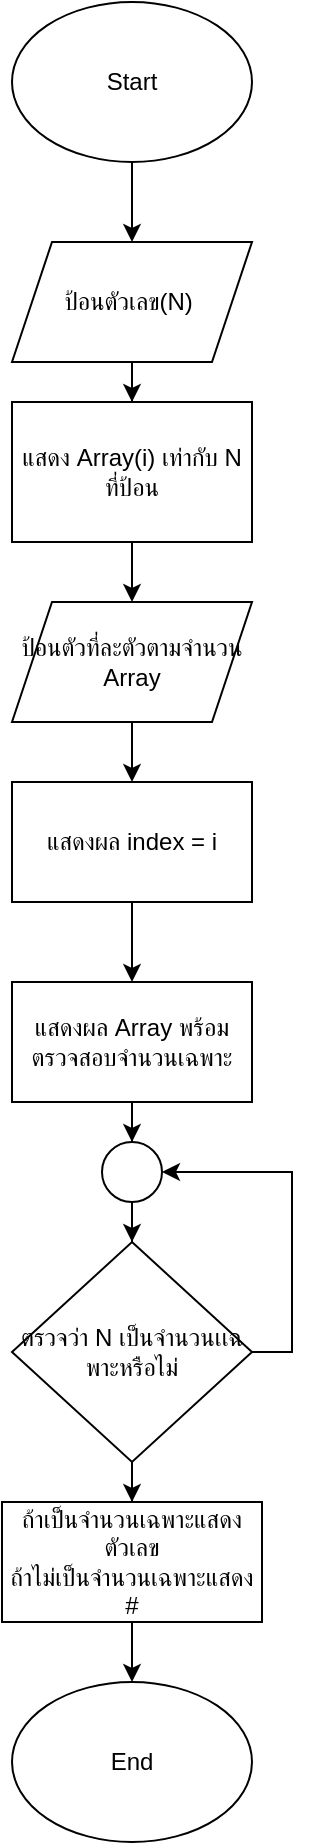 <mxfile version="28.2.3">
  <diagram name="Page-1" id="yErN5v8po-oCLoNZsI77">
    <mxGraphModel dx="1426" dy="777" grid="1" gridSize="10" guides="1" tooltips="1" connect="1" arrows="1" fold="1" page="1" pageScale="1" pageWidth="827" pageHeight="1169" math="0" shadow="0">
      <root>
        <mxCell id="0" />
        <mxCell id="1" parent="0" />
        <mxCell id="i_ZI4BL8TgBDiFZIhyjH-7" value="" style="edgeStyle=orthogonalEdgeStyle;rounded=0;orthogonalLoop=1;jettySize=auto;html=1;entryX=0.5;entryY=0;entryDx=0;entryDy=0;" edge="1" parent="1" source="i_ZI4BL8TgBDiFZIhyjH-1" target="i_ZI4BL8TgBDiFZIhyjH-5">
          <mxGeometry relative="1" as="geometry">
            <mxPoint x="390" y="190" as="targetPoint" />
          </mxGeometry>
        </mxCell>
        <mxCell id="i_ZI4BL8TgBDiFZIhyjH-1" value="Start" style="ellipse;whiteSpace=wrap;html=1;" vertex="1" parent="1">
          <mxGeometry x="330" y="80" width="120" height="80" as="geometry" />
        </mxCell>
        <mxCell id="i_ZI4BL8TgBDiFZIhyjH-2" value="End" style="ellipse;whiteSpace=wrap;html=1;" vertex="1" parent="1">
          <mxGeometry x="330" y="920" width="120" height="80" as="geometry" />
        </mxCell>
        <mxCell id="i_ZI4BL8TgBDiFZIhyjH-13" value="" style="edgeStyle=orthogonalEdgeStyle;rounded=0;orthogonalLoop=1;jettySize=auto;html=1;" edge="1" parent="1" source="i_ZI4BL8TgBDiFZIhyjH-3" target="i_ZI4BL8TgBDiFZIhyjH-11">
          <mxGeometry relative="1" as="geometry" />
        </mxCell>
        <mxCell id="i_ZI4BL8TgBDiFZIhyjH-3" value="แสดง Array(i) เท่ากับ N ที่ป้อน" style="rounded=0;whiteSpace=wrap;html=1;" vertex="1" parent="1">
          <mxGeometry x="330" y="280" width="120" height="70" as="geometry" />
        </mxCell>
        <mxCell id="i_ZI4BL8TgBDiFZIhyjH-10" value="" style="edgeStyle=orthogonalEdgeStyle;rounded=0;orthogonalLoop=1;jettySize=auto;html=1;" edge="1" parent="1" source="i_ZI4BL8TgBDiFZIhyjH-5" target="i_ZI4BL8TgBDiFZIhyjH-3">
          <mxGeometry relative="1" as="geometry" />
        </mxCell>
        <mxCell id="i_ZI4BL8TgBDiFZIhyjH-5" value="ป้อนตัวเลข(N)&amp;nbsp;" style="shape=parallelogram;perimeter=parallelogramPerimeter;whiteSpace=wrap;html=1;fixedSize=1;" vertex="1" parent="1">
          <mxGeometry x="330" y="200" width="120" height="60" as="geometry" />
        </mxCell>
        <mxCell id="i_ZI4BL8TgBDiFZIhyjH-19" style="edgeStyle=orthogonalEdgeStyle;rounded=0;orthogonalLoop=1;jettySize=auto;html=1;entryX=1;entryY=0.5;entryDx=0;entryDy=0;" edge="1" parent="1" source="i_ZI4BL8TgBDiFZIhyjH-6" target="i_ZI4BL8TgBDiFZIhyjH-16">
          <mxGeometry relative="1" as="geometry">
            <Array as="points">
              <mxPoint x="470" y="755" />
              <mxPoint x="470" y="665" />
            </Array>
          </mxGeometry>
        </mxCell>
        <mxCell id="i_ZI4BL8TgBDiFZIhyjH-28" value="" style="edgeStyle=orthogonalEdgeStyle;rounded=0;orthogonalLoop=1;jettySize=auto;html=1;" edge="1" parent="1" source="i_ZI4BL8TgBDiFZIhyjH-6" target="i_ZI4BL8TgBDiFZIhyjH-22">
          <mxGeometry relative="1" as="geometry" />
        </mxCell>
        <mxCell id="i_ZI4BL8TgBDiFZIhyjH-6" value="ตรวจว่า N เป็นจำนวนเเฉพาะหรือไม่" style="rhombus;whiteSpace=wrap;html=1;" vertex="1" parent="1">
          <mxGeometry x="330" y="700" width="120" height="110" as="geometry" />
        </mxCell>
        <mxCell id="i_ZI4BL8TgBDiFZIhyjH-12" value="" style="edgeStyle=orthogonalEdgeStyle;rounded=0;orthogonalLoop=1;jettySize=auto;html=1;" edge="1" parent="1" source="i_ZI4BL8TgBDiFZIhyjH-16" target="i_ZI4BL8TgBDiFZIhyjH-6">
          <mxGeometry relative="1" as="geometry" />
        </mxCell>
        <mxCell id="i_ZI4BL8TgBDiFZIhyjH-26" value="" style="edgeStyle=orthogonalEdgeStyle;rounded=0;orthogonalLoop=1;jettySize=auto;html=1;" edge="1" parent="1" source="i_ZI4BL8TgBDiFZIhyjH-11" target="i_ZI4BL8TgBDiFZIhyjH-14">
          <mxGeometry relative="1" as="geometry" />
        </mxCell>
        <mxCell id="i_ZI4BL8TgBDiFZIhyjH-11" value="ป้อนตัวที่ละตัวตามจำนวน Array" style="shape=parallelogram;perimeter=parallelogramPerimeter;whiteSpace=wrap;html=1;fixedSize=1;" vertex="1" parent="1">
          <mxGeometry x="330" y="380" width="120" height="60" as="geometry" />
        </mxCell>
        <mxCell id="i_ZI4BL8TgBDiFZIhyjH-21" value="" style="edgeStyle=orthogonalEdgeStyle;rounded=0;orthogonalLoop=1;jettySize=auto;html=1;" edge="1" parent="1" source="i_ZI4BL8TgBDiFZIhyjH-14" target="i_ZI4BL8TgBDiFZIhyjH-15">
          <mxGeometry relative="1" as="geometry" />
        </mxCell>
        <mxCell id="i_ZI4BL8TgBDiFZIhyjH-14" value="แสดงผล index = i" style="rounded=0;whiteSpace=wrap;html=1;" vertex="1" parent="1">
          <mxGeometry x="330" y="470" width="120" height="60" as="geometry" />
        </mxCell>
        <mxCell id="i_ZI4BL8TgBDiFZIhyjH-27" value="" style="edgeStyle=orthogonalEdgeStyle;rounded=0;orthogonalLoop=1;jettySize=auto;html=1;" edge="1" parent="1" source="i_ZI4BL8TgBDiFZIhyjH-15" target="i_ZI4BL8TgBDiFZIhyjH-16">
          <mxGeometry relative="1" as="geometry" />
        </mxCell>
        <mxCell id="i_ZI4BL8TgBDiFZIhyjH-15" value="แสดงผล Array พร้อมตรวจสอบจำนวนเฉพาะ" style="rounded=0;whiteSpace=wrap;html=1;" vertex="1" parent="1">
          <mxGeometry x="330" y="570" width="120" height="60" as="geometry" />
        </mxCell>
        <mxCell id="i_ZI4BL8TgBDiFZIhyjH-16" value="" style="ellipse;whiteSpace=wrap;html=1;aspect=fixed;" vertex="1" parent="1">
          <mxGeometry x="375" y="650" width="30" height="30" as="geometry" />
        </mxCell>
        <mxCell id="i_ZI4BL8TgBDiFZIhyjH-25" value="" style="edgeStyle=orthogonalEdgeStyle;rounded=0;orthogonalLoop=1;jettySize=auto;html=1;" edge="1" parent="1" source="i_ZI4BL8TgBDiFZIhyjH-22" target="i_ZI4BL8TgBDiFZIhyjH-2">
          <mxGeometry relative="1" as="geometry" />
        </mxCell>
        <mxCell id="i_ZI4BL8TgBDiFZIhyjH-22" value="ถ้าเป็นจำนวนเฉพาะแสดงตัวเลข&lt;div&gt;ถ้าไม่เป็นจำนวนเฉพาะแสดง #&lt;/div&gt;" style="rounded=0;whiteSpace=wrap;html=1;" vertex="1" parent="1">
          <mxGeometry x="325" y="830" width="130" height="60" as="geometry" />
        </mxCell>
      </root>
    </mxGraphModel>
  </diagram>
</mxfile>
